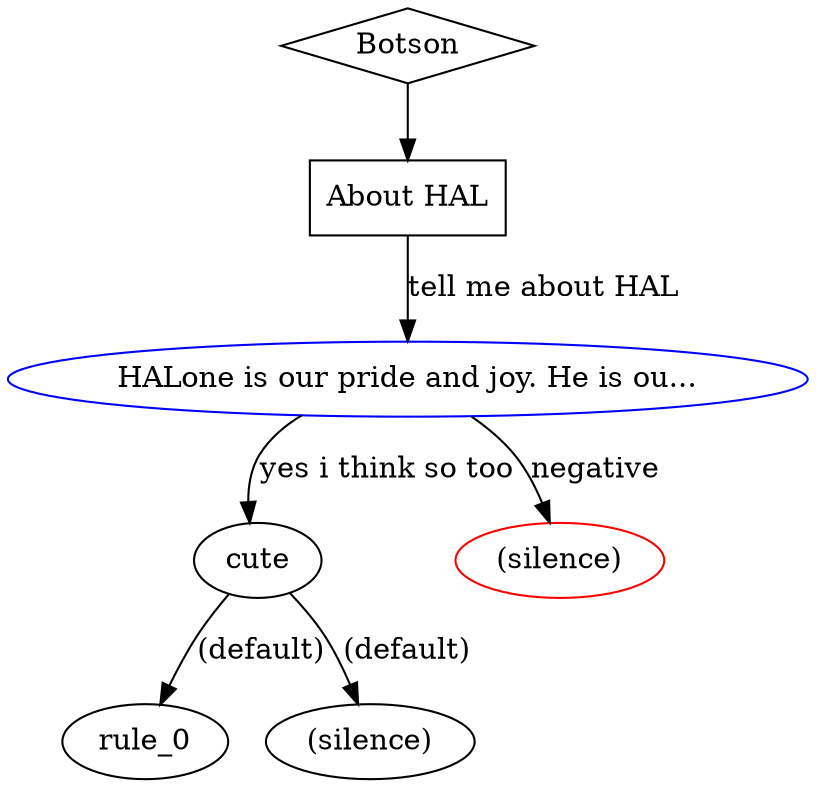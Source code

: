 digraph thread_3 {
thread [label="Botson",URL="Index.html?perform=ClassSubView&sub_class=2",shape=diamond];
thread -> enter;
enter [label="About HAL",URL="Index.html?perform=ScriptSubView&sub_script=3",shape=box];
rule_8[label="HALone is our pride and joy. He is ou...",color=blue,URL="Index.html?perform=RuleSubView&sub_rule=8"];
enter -> rule_8 [label="tell me about HAL"];
rule_8 -> rule_9 [label="yes i think so too"];
rule_8 -> rule_10 [label="negative"];
rule_9[label="cute",color=black,URL="Index.html?perform=RuleSubView&sub_rule=9"];
rule_9 -> rule_0 [label="(default)"];
rule_9 -> rule_14 [label="(default)"];
rule_10[label="(silence)",color=red,URL="Index.html?perform=RuleSubView&sub_rule=10"];
rule_14[label="(silence)",color=black,URL="Index.html?perform=RuleSubView&sub_rule=14"];
}
